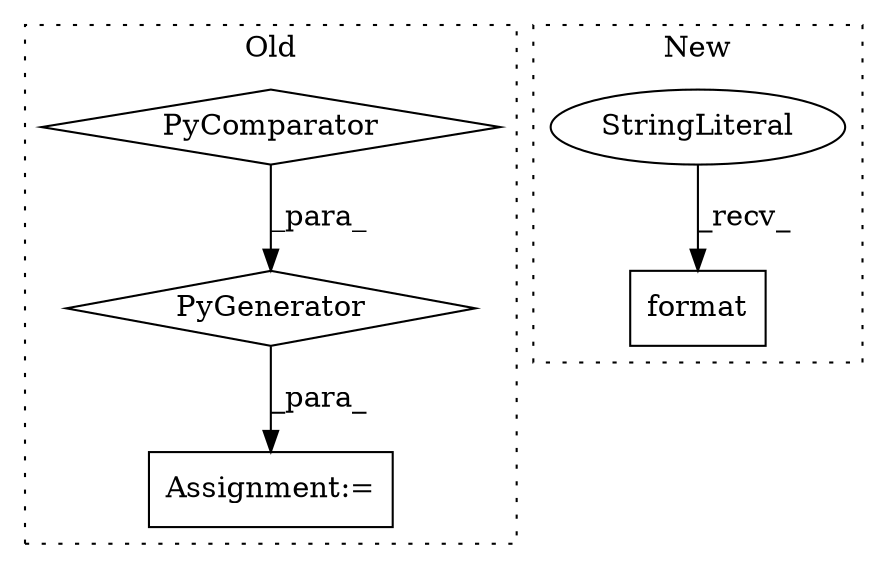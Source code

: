 digraph G {
subgraph cluster0 {
1 [label="PyGenerator" a="107" s="598" l="122" shape="diamond"];
4 [label="PyComparator" a="113" s="689" l="25" shape="diamond"];
5 [label="Assignment:=" a="7" s="580" l="1" shape="box"];
label = "Old";
style="dotted";
}
subgraph cluster1 {
2 [label="format" a="32" s="502,516" l="7,1" shape="box"];
3 [label="StringLiteral" a="45" s="488" l="13" shape="ellipse"];
label = "New";
style="dotted";
}
1 -> 5 [label="_para_"];
3 -> 2 [label="_recv_"];
4 -> 1 [label="_para_"];
}